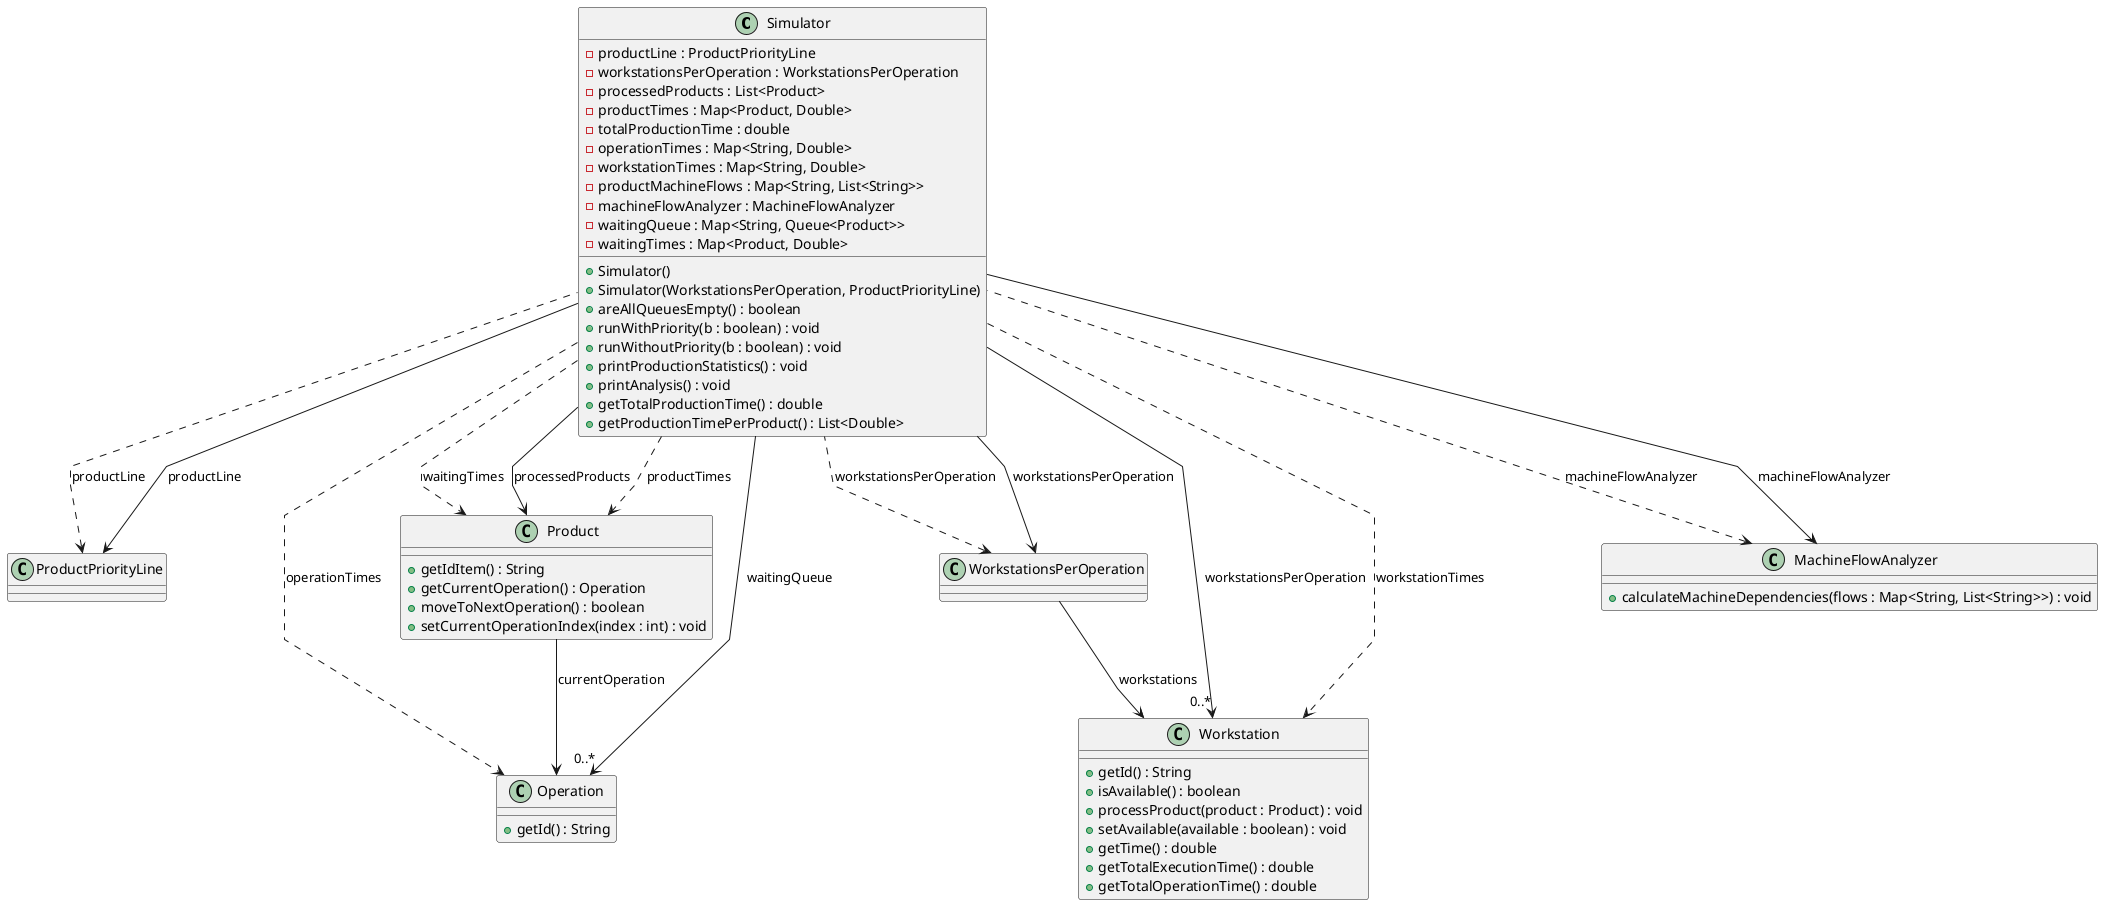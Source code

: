 @startuml
skinparam packageStyle rectangle
skinparam shadowing false
skinparam linetype polyline

    class Simulator {
        - productLine : ProductPriorityLine
        - workstationsPerOperation : WorkstationsPerOperation
        - processedProducts : List<Product>
        - productTimes : Map<Product, Double>
        - totalProductionTime : double
        - operationTimes : Map<String, Double>
        - workstationTimes : Map<String, Double>
        - productMachineFlows : Map<String, List<String>>
        - machineFlowAnalyzer : MachineFlowAnalyzer
        - waitingQueue : Map<String, Queue<Product>>
        - waitingTimes : Map<Product, Double>

        + Simulator()
        + Simulator(WorkstationsPerOperation, ProductPriorityLine)
        + areAllQueuesEmpty() : boolean
        + runWithPriority(b : boolean) : void
        + runWithoutPriority(b : boolean) : void
        + printProductionStatistics() : void
        + printAnalysis() : void
        + getTotalProductionTime() : double
        + getProductionTimePerProduct() : List<Double>
    }


    class ProductPriorityLine {
    }

    class WorkstationsPerOperation {
    }


    class Product {
        + getIdItem() : String
        + getCurrentOperation() : Operation
        + moveToNextOperation() : boolean
        + setCurrentOperationIndex(index : int) : void
    }

    class Operation {
        + getId() : String
    }

    class Workstation {
        + getId() : String
        + isAvailable() : boolean
        + processProduct(product : Product) : void
        + setAvailable(available : boolean) : void
        + getTime() : double
        + getTotalExecutionTime() : double
        + getTotalOperationTime() : double
    }


class MachineFlowAnalyzer {
    + calculateMachineDependencies(flows : Map<String, List<String>>) : void
}

Simulator --> ProductPriorityLine : productLine
Simulator --> WorkstationsPerOperation : workstationsPerOperation
Simulator --> MachineFlowAnalyzer : machineFlowAnalyzer
Simulator --> Product : processedProducts
Simulator --> "0..*" Workstation : workstationsPerOperation
Simulator --> "0..*" Operation : waitingQueue

ProductPriorityLine <.. Simulator : productLine
WorkstationsPerOperation <.. Simulator : workstationsPerOperation
MachineFlowAnalyzer <.. Simulator : machineFlowAnalyzer

Simulator ..> Product : productTimes
Simulator ..> Operation : operationTimes
Simulator ..> Workstation : workstationTimes
Simulator ..> Product : waitingTimes

Product --> Operation : currentOperation
WorkstationsPerOperation --> Workstation : workstations
@enduml
